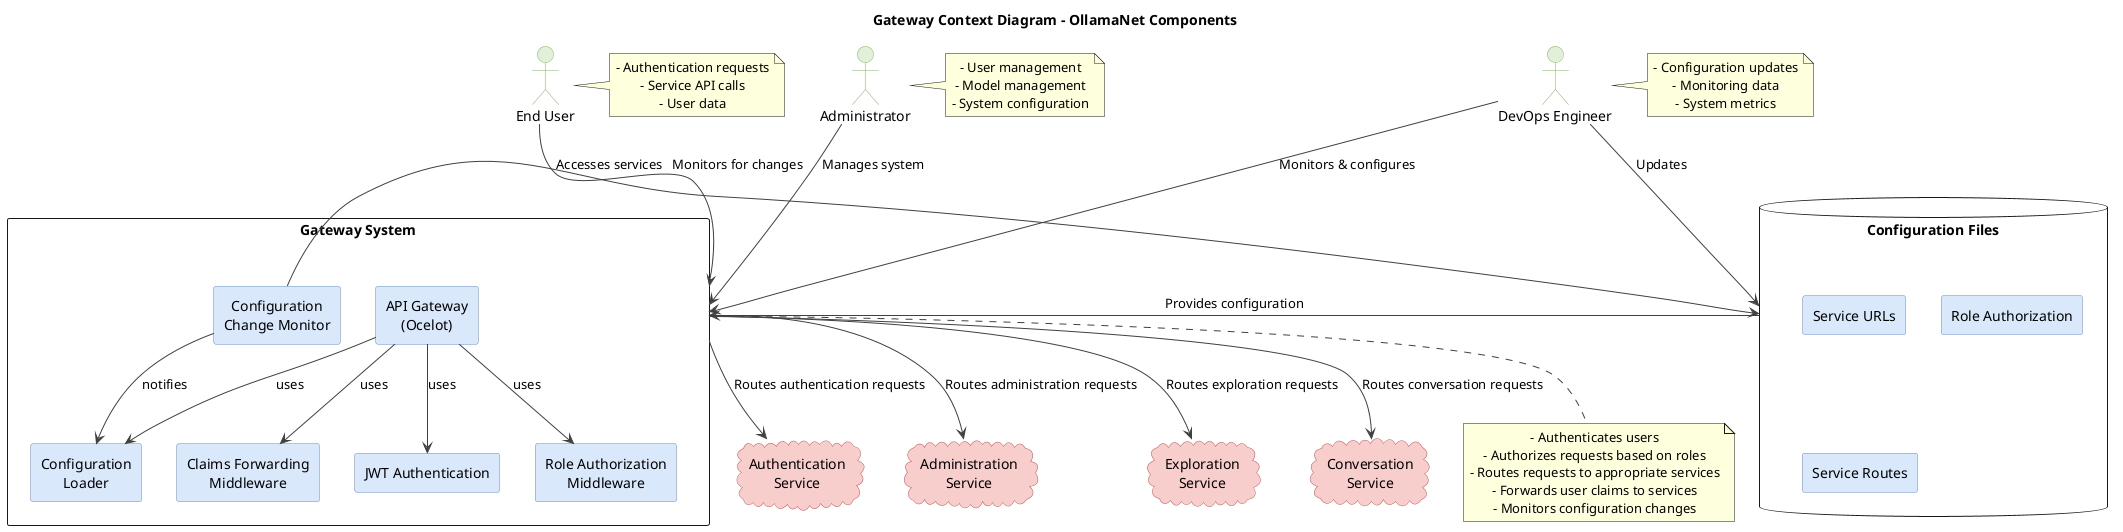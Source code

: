 @startuml Gateway Context Diagram

' Define styles
skinparam backgroundColor white
skinparam handwritten false
skinparam defaultTextAlignment center
skinparam componentStyle rectangle

' Color definitions
skinparam ActorBackgroundColor #E2F0D9
skinparam ActorBorderColor #82B366
skinparam ComponentBackgroundColor #DAE8FC
skinparam ComponentBorderColor #6C8EBF
skinparam CloudBackgroundColor #F8CECC
skinparam CloudBorderColor #B85450
skinparam ArrowColor #404040

' Title
title Gateway Context Diagram - OllamaNet Components

' External Actors
actor "End User" as EndUser
actor "Administrator" as Admin
actor "DevOps Engineer" as DevOps

' Gateway System
rectangle "Gateway System" as Gateway {
  component "API Gateway\n(Ocelot)" as OcelotGateway
  component "JWT Authentication" as JWTAuth
  component "Role Authorization\nMiddleware" as RoleAuth
  component "Claims Forwarding\nMiddleware" as ClaimsForward
  component "Configuration\nLoader" as ConfigLoader
  component "Configuration\nChange Monitor" as ConfigMonitor
  
  OcelotGateway --> JWTAuth : uses
  OcelotGateway --> RoleAuth : uses
  OcelotGateway --> ClaimsForward : uses
  OcelotGateway --> ConfigLoader : uses
  ConfigMonitor --> ConfigLoader : notifies
}

' External Systems/Microservices
cloud "Authentication\nService" as AuthService
cloud "Administration\nService" as AdminService
cloud "Exploration\nService" as ExploreService
cloud "Conversation\nService" as ConversationService

' Configuration Files
database "Configuration Files" as ConfigFiles {
  component "Service URLs" as ServiceUrls
  component "Role Authorization" as RoleConfig
  component "Service Routes" as ServiceRoutes
}

' Connections between actors and Gateway
EndUser --> Gateway : Accesses services
Admin --> Gateway : Manages system
DevOps --> Gateway : Monitors & configures
DevOps --> ConfigFiles : Updates

' Connections between Gateway and external systems
Gateway --> AuthService : Routes authentication requests
Gateway --> AdminService : Routes administration requests
Gateway --> ExploreService : Routes exploration requests
Gateway --> ConversationService : Routes conversation requests

' Configuration connections
ConfigFiles --> Gateway : Provides configuration
ConfigMonitor --> ConfigFiles : Monitors for changes

' Data flows
note right of EndUser
  - Authentication requests
  - Service API calls
  - User data
end note

note right of Admin
  - User management
  - Model management
  - System configuration
end note

note right of DevOps
  - Configuration updates
  - Monitoring data
  - System metrics
end note

note bottom of Gateway
  - Authenticates users
  - Authorizes requests based on roles
  - Routes requests to appropriate services
  - Forwards user claims to services
  - Monitors configuration changes
end note

@enduml